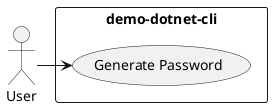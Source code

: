 @startuml
actor "User" as user

rectangle demo-dotnet-cli {
  usecase "Generate Password" as generatePassword
}

user -> generatePassword
@enduml